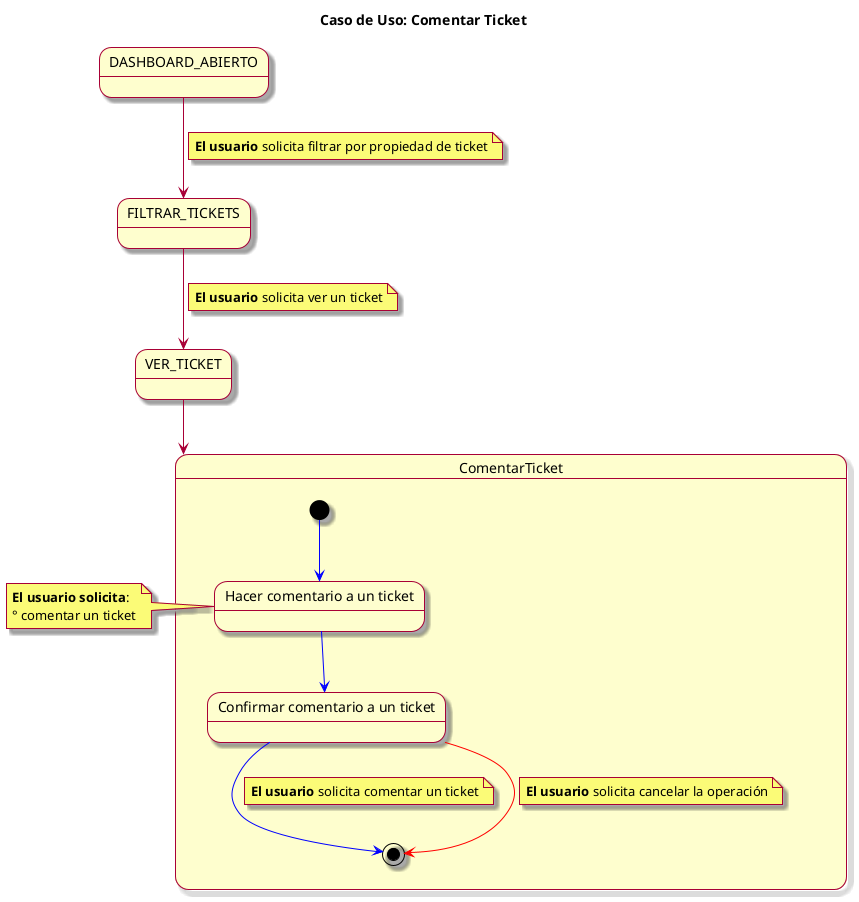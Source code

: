 @startuml
skin rose
title Caso de Uso: Comentar Ticket

state DASHBOARD_ABIERTO
state VER_TICKET
state FILTRAR_TICKETS

DASHBOARD_ABIERTO --> FILTRAR_TICKETS
note on link: **El usuario** solicita filtrar por propiedad de ticket
FILTRAR_TICKETS --> VER_TICKET
note on link: **El usuario** solicita ver un ticket
VER_TICKET --> ComentarTicket

state ComentarTicket {

  [*] -[#blue]-> comentarTicket
  state "Hacer comentario a un ticket" as comentarTicket
  comentarTicket -[#blue]-> confirmarComentario
  state "Confirmar comentario a un ticket" as confirmarComentario
  confirmarComentario -[#blue]-> [*]
  note on link: **El usuario** solicita comentar un ticket
    
  confirmarComentario -[#red]-> [*]
  note on link: **El usuario** solicita cancelar la operación
    
}


note left of comentarTicket
  **El usuario solicita**: 
  ° comentar un ticket
end note

@enduml